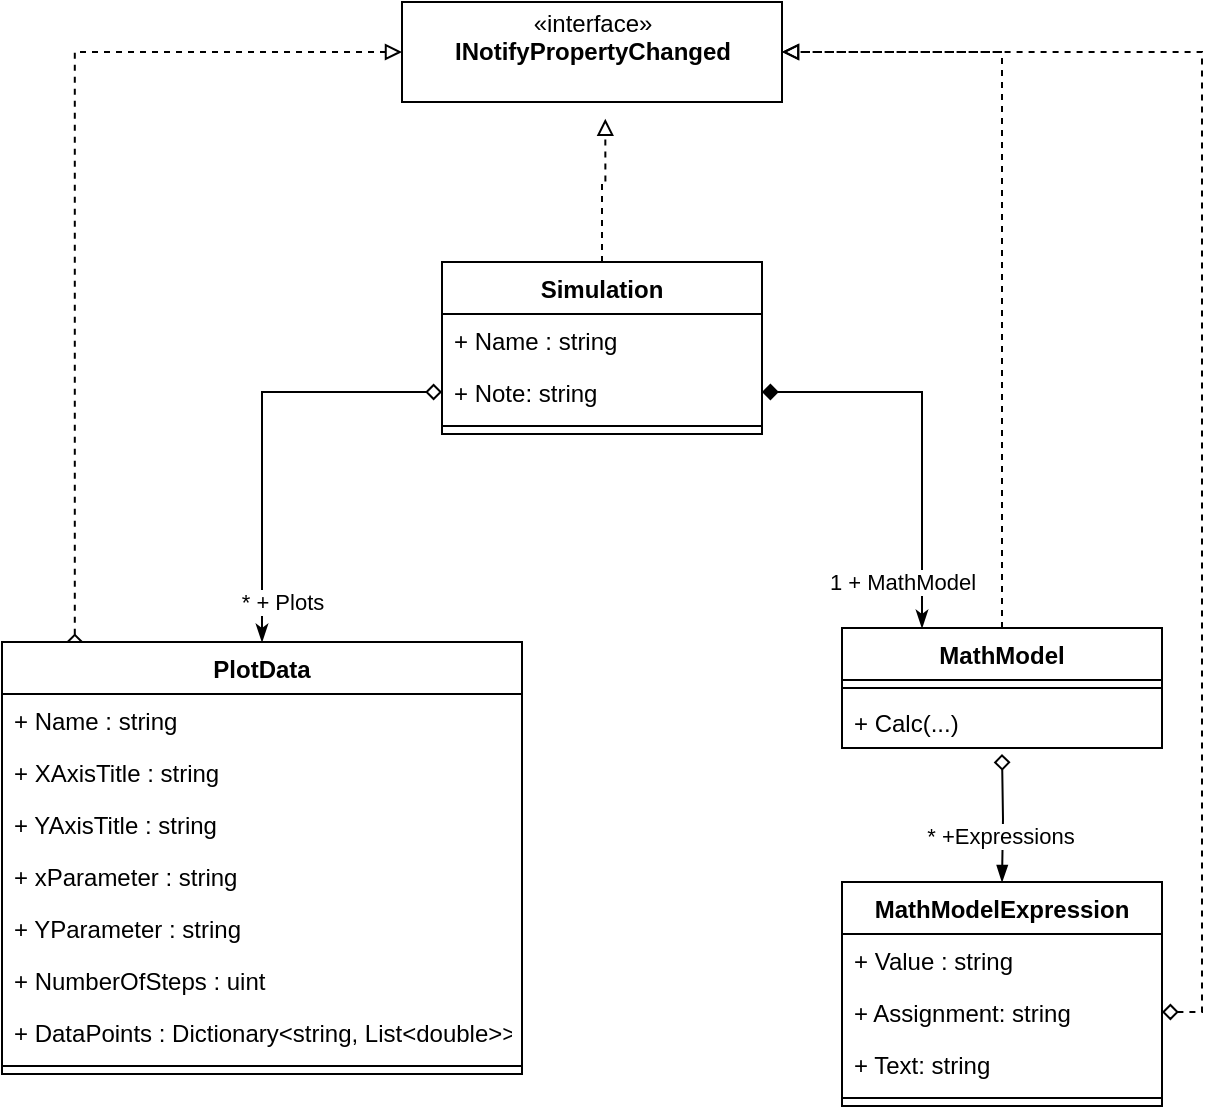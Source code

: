 <mxfile version="14.1.8" type="device" pages="2"><diagram id="C5RBs43oDa-KdzZeNtuy" name="Class Diagram MathModel"><mxGraphModel dx="652" dy="393" grid="1" gridSize="10" guides="1" tooltips="1" connect="1" arrows="1" fold="1" page="1" pageScale="1" pageWidth="1169" pageHeight="827" math="0" shadow="0"><root><mxCell id="WIyWlLk6GJQsqaUBKTNV-0"/><mxCell id="WIyWlLk6GJQsqaUBKTNV-1" parent="WIyWlLk6GJQsqaUBKTNV-0"/><mxCell id="z9XujFZbDLUOEMHp9Bc6-28" style="edgeStyle=orthogonalEdgeStyle;rounded=0;sketch=0;orthogonalLoop=1;jettySize=auto;html=1;shadow=0;startArrow=none;startFill=0;endArrow=block;endFill=0;dashed=1;entryX=1;entryY=0.5;entryDx=0;entryDy=0;exitX=0.5;exitY=0;exitDx=0;exitDy=0;" parent="WIyWlLk6GJQsqaUBKTNV-1" source="z9XujFZbDLUOEMHp9Bc6-0" target="z9XujFZbDLUOEMHp9Bc6-27" edge="1"><mxGeometry relative="1" as="geometry"><mxPoint x="820" y="270" as="sourcePoint"/></mxGeometry></mxCell><mxCell id="z9XujFZbDLUOEMHp9Bc6-29" style="rounded=0;sketch=0;orthogonalLoop=1;jettySize=auto;html=1;shadow=0;startArrow=diamond;startFill=0;endArrow=blockThin;endFill=1;entryX=0.5;entryY=0;entryDx=0;entryDy=0;edgeStyle=orthogonalEdgeStyle;" parent="WIyWlLk6GJQsqaUBKTNV-1" target="z9XujFZbDLUOEMHp9Bc6-4" edge="1"><mxGeometry relative="1" as="geometry"><mxPoint x="790" y="486" as="sourcePoint"/><mxPoint x="800" y="580" as="targetPoint"/></mxGeometry></mxCell><mxCell id="hHt7cgTnLvjZsqxeG2Ue-5" value="* +Expressions" style="edgeLabel;html=1;align=center;verticalAlign=middle;resizable=0;points=[];" vertex="1" connectable="0" parent="z9XujFZbDLUOEMHp9Bc6-29"><mxGeometry x="0.288" y="-1" relative="1" as="geometry"><mxPoint as="offset"/></mxGeometry></mxCell><mxCell id="z9XujFZbDLUOEMHp9Bc6-0" value="MathModel" style="swimlane;fontStyle=1;align=center;verticalAlign=top;childLayout=stackLayout;horizontal=1;startSize=26;horizontalStack=0;resizeParent=1;resizeParentMax=0;resizeLast=0;collapsible=1;marginBottom=0;" parent="WIyWlLk6GJQsqaUBKTNV-1" vertex="1"><mxGeometry x="710" y="423" width="160" height="60" as="geometry"/></mxCell><mxCell id="z9XujFZbDLUOEMHp9Bc6-2" value="" style="line;strokeWidth=1;fillColor=none;align=left;verticalAlign=middle;spacingTop=-1;spacingLeft=3;spacingRight=3;rotatable=0;labelPosition=right;points=[];portConstraint=eastwest;" parent="z9XujFZbDLUOEMHp9Bc6-0" vertex="1"><mxGeometry y="26" width="160" height="8" as="geometry"/></mxCell><mxCell id="z9XujFZbDLUOEMHp9Bc6-3" value="+ Calc(...)" style="text;strokeColor=none;fillColor=none;align=left;verticalAlign=top;spacingLeft=4;spacingRight=4;overflow=hidden;rotatable=0;points=[[0,0.5],[1,0.5]];portConstraint=eastwest;" parent="z9XujFZbDLUOEMHp9Bc6-0" vertex="1"><mxGeometry y="34" width="160" height="26" as="geometry"/></mxCell><mxCell id="hHt7cgTnLvjZsqxeG2Ue-4" style="edgeStyle=orthogonalEdgeStyle;rounded=0;orthogonalLoop=1;jettySize=auto;html=1;entryX=1;entryY=0.5;entryDx=0;entryDy=0;dashed=1;startArrow=diamond;startFill=0;endArrow=block;endFill=0;exitX=1;exitY=0.5;exitDx=0;exitDy=0;" edge="1" parent="WIyWlLk6GJQsqaUBKTNV-1" source="z9XujFZbDLUOEMHp9Bc6-5" target="z9XujFZbDLUOEMHp9Bc6-27"><mxGeometry relative="1" as="geometry"/></mxCell><mxCell id="z9XujFZbDLUOEMHp9Bc6-4" value="MathModelExpression" style="swimlane;fontStyle=1;align=center;verticalAlign=top;childLayout=stackLayout;horizontal=1;startSize=26;horizontalStack=0;resizeParent=1;resizeParentMax=0;resizeLast=0;collapsible=1;marginBottom=0;" parent="WIyWlLk6GJQsqaUBKTNV-1" vertex="1"><mxGeometry x="710" y="550" width="160" height="112" as="geometry"/></mxCell><mxCell id="XYw_rAjw2vk9Df0v5EG6-5" value="+ Value : string" style="text;strokeColor=none;fillColor=none;align=left;verticalAlign=top;spacingLeft=4;spacingRight=4;overflow=hidden;rotatable=0;points=[[0,0.5],[1,0.5]];portConstraint=eastwest;" parent="z9XujFZbDLUOEMHp9Bc6-4" vertex="1"><mxGeometry y="26" width="160" height="26" as="geometry"/></mxCell><mxCell id="z9XujFZbDLUOEMHp9Bc6-5" value="+ Assignment: string" style="text;strokeColor=none;fillColor=none;align=left;verticalAlign=top;spacingLeft=4;spacingRight=4;overflow=hidden;rotatable=0;points=[[0,0.5],[1,0.5]];portConstraint=eastwest;" parent="z9XujFZbDLUOEMHp9Bc6-4" vertex="1"><mxGeometry y="52" width="160" height="26" as="geometry"/></mxCell><mxCell id="EHW4iD2-MLpQvyG2LRDt-0" value="+ Text: string" style="text;strokeColor=none;fillColor=none;align=left;verticalAlign=top;spacingLeft=4;spacingRight=4;overflow=hidden;rotatable=0;points=[[0,0.5],[1,0.5]];portConstraint=eastwest;" parent="z9XujFZbDLUOEMHp9Bc6-4" vertex="1"><mxGeometry y="78" width="160" height="26" as="geometry"/></mxCell><mxCell id="z9XujFZbDLUOEMHp9Bc6-6" value="" style="line;strokeWidth=1;fillColor=none;align=left;verticalAlign=middle;spacingTop=-1;spacingLeft=3;spacingRight=3;rotatable=0;labelPosition=right;points=[];portConstraint=eastwest;" parent="z9XujFZbDLUOEMHp9Bc6-4" vertex="1"><mxGeometry y="104" width="160" height="8" as="geometry"/></mxCell><mxCell id="z9XujFZbDLUOEMHp9Bc6-27" value="«interface»&lt;br&gt;&lt;b&gt;INotifyPropertyChanged&lt;br&gt;&lt;br&gt;&lt;/b&gt;" style="html=1;" parent="WIyWlLk6GJQsqaUBKTNV-1" vertex="1"><mxGeometry x="490" y="110" width="190" height="50" as="geometry"/></mxCell><mxCell id="EHW4iD2-MLpQvyG2LRDt-16" style="edgeStyle=orthogonalEdgeStyle;rounded=0;orthogonalLoop=1;jettySize=auto;html=1;entryX=0.25;entryY=0;entryDx=0;entryDy=0;startArrow=diamond;startFill=1;endArrow=classicThin;endFill=1;exitX=1;exitY=0.5;exitDx=0;exitDy=0;" parent="WIyWlLk6GJQsqaUBKTNV-1" source="EHW4iD2-MLpQvyG2LRDt-5" target="z9XujFZbDLUOEMHp9Bc6-0" edge="1"><mxGeometry relative="1" as="geometry"/></mxCell><mxCell id="EHW4iD2-MLpQvyG2LRDt-17" value="1 + MathModel" style="edgeLabel;html=1;align=center;verticalAlign=middle;resizable=0;points=[];" parent="EHW4iD2-MLpQvyG2LRDt-16" vertex="1" connectable="0"><mxGeometry x="0.895" relative="1" as="geometry"><mxPoint x="-10" y="-12.5" as="offset"/></mxGeometry></mxCell><mxCell id="hHt7cgTnLvjZsqxeG2Ue-0" style="edgeStyle=orthogonalEdgeStyle;rounded=0;orthogonalLoop=1;jettySize=auto;html=1;entryX=0.535;entryY=1.167;entryDx=0;entryDy=0;dashed=1;endArrow=block;endFill=0;entryPerimeter=0;" edge="1" parent="WIyWlLk6GJQsqaUBKTNV-1" source="EHW4iD2-MLpQvyG2LRDt-1" target="z9XujFZbDLUOEMHp9Bc6-27"><mxGeometry relative="1" as="geometry"/></mxCell><mxCell id="EHW4iD2-MLpQvyG2LRDt-1" value="Simulation" style="swimlane;fontStyle=1;align=center;verticalAlign=top;childLayout=stackLayout;horizontal=1;startSize=26;horizontalStack=0;resizeParent=1;resizeParentMax=0;resizeLast=0;collapsible=1;marginBottom=0;" parent="WIyWlLk6GJQsqaUBKTNV-1" vertex="1"><mxGeometry x="510" y="240" width="160" height="86" as="geometry"/></mxCell><mxCell id="EHW4iD2-MLpQvyG2LRDt-2" value="+ Name : string" style="text;strokeColor=none;fillColor=none;align=left;verticalAlign=top;spacingLeft=4;spacingRight=4;overflow=hidden;rotatable=0;points=[[0,0.5],[1,0.5]];portConstraint=eastwest;" parent="EHW4iD2-MLpQvyG2LRDt-1" vertex="1"><mxGeometry y="26" width="160" height="26" as="geometry"/></mxCell><mxCell id="EHW4iD2-MLpQvyG2LRDt-5" value="+ Note: string" style="text;strokeColor=none;fillColor=none;align=left;verticalAlign=top;spacingLeft=4;spacingRight=4;overflow=hidden;rotatable=0;points=[[0,0.5],[1,0.5]];portConstraint=eastwest;" parent="EHW4iD2-MLpQvyG2LRDt-1" vertex="1"><mxGeometry y="52" width="160" height="26" as="geometry"/></mxCell><mxCell id="EHW4iD2-MLpQvyG2LRDt-3" value="" style="line;strokeWidth=1;fillColor=none;align=left;verticalAlign=middle;spacingTop=-1;spacingLeft=3;spacingRight=3;rotatable=0;labelPosition=right;points=[];portConstraint=eastwest;" parent="EHW4iD2-MLpQvyG2LRDt-1" vertex="1"><mxGeometry y="78" width="160" height="8" as="geometry"/></mxCell><mxCell id="hHt7cgTnLvjZsqxeG2Ue-3" style="edgeStyle=orthogonalEdgeStyle;rounded=0;orthogonalLoop=1;jettySize=auto;html=1;entryX=0;entryY=0.5;entryDx=0;entryDy=0;dashed=1;startArrow=diamond;startFill=0;endArrow=block;endFill=0;exitX=0.14;exitY=0.019;exitDx=0;exitDy=0;exitPerimeter=0;" edge="1" parent="WIyWlLk6GJQsqaUBKTNV-1" source="EHW4iD2-MLpQvyG2LRDt-10" target="z9XujFZbDLUOEMHp9Bc6-27"><mxGeometry relative="1" as="geometry"/></mxCell><mxCell id="EHW4iD2-MLpQvyG2LRDt-10" value="PlotData" style="swimlane;fontStyle=1;align=center;verticalAlign=top;childLayout=stackLayout;horizontal=1;startSize=26;horizontalStack=0;resizeParent=1;resizeParentMax=0;resizeLast=0;collapsible=1;marginBottom=0;" parent="WIyWlLk6GJQsqaUBKTNV-1" vertex="1"><mxGeometry x="290" y="430" width="260" height="216" as="geometry"/></mxCell><mxCell id="EHW4iD2-MLpQvyG2LRDt-11" value="+ Name : string" style="text;strokeColor=none;fillColor=none;align=left;verticalAlign=top;spacingLeft=4;spacingRight=4;overflow=hidden;rotatable=0;points=[[0,0.5],[1,0.5]];portConstraint=eastwest;" parent="EHW4iD2-MLpQvyG2LRDt-10" vertex="1"><mxGeometry y="26" width="260" height="26" as="geometry"/></mxCell><mxCell id="EHW4iD2-MLpQvyG2LRDt-21" value="+ XAxisTitle : string" style="text;strokeColor=none;fillColor=none;align=left;verticalAlign=top;spacingLeft=4;spacingRight=4;overflow=hidden;rotatable=0;points=[[0,0.5],[1,0.5]];portConstraint=eastwest;" parent="EHW4iD2-MLpQvyG2LRDt-10" vertex="1"><mxGeometry y="52" width="260" height="26" as="geometry"/></mxCell><mxCell id="EHW4iD2-MLpQvyG2LRDt-23" value="+ YAxisTitle : string&#10;" style="text;strokeColor=none;fillColor=none;align=left;verticalAlign=top;spacingLeft=4;spacingRight=4;overflow=hidden;rotatable=0;points=[[0,0.5],[1,0.5]];portConstraint=eastwest;" parent="EHW4iD2-MLpQvyG2LRDt-10" vertex="1"><mxGeometry y="78" width="260" height="26" as="geometry"/></mxCell><mxCell id="EHW4iD2-MLpQvyG2LRDt-24" value="+ xParameter : string&#10;" style="text;strokeColor=none;fillColor=none;align=left;verticalAlign=top;spacingLeft=4;spacingRight=4;overflow=hidden;rotatable=0;points=[[0,0.5],[1,0.5]];portConstraint=eastwest;" parent="EHW4iD2-MLpQvyG2LRDt-10" vertex="1"><mxGeometry y="104" width="260" height="26" as="geometry"/></mxCell><mxCell id="EHW4iD2-MLpQvyG2LRDt-22" value="+ YParameter : string" style="text;strokeColor=none;fillColor=none;align=left;verticalAlign=top;spacingLeft=4;spacingRight=4;overflow=hidden;rotatable=0;points=[[0,0.5],[1,0.5]];portConstraint=eastwest;" parent="EHW4iD2-MLpQvyG2LRDt-10" vertex="1"><mxGeometry y="130" width="260" height="26" as="geometry"/></mxCell><mxCell id="EHW4iD2-MLpQvyG2LRDt-26" value="+ NumberOfSteps : uint" style="text;strokeColor=none;fillColor=none;align=left;verticalAlign=top;spacingLeft=4;spacingRight=4;overflow=hidden;rotatable=0;points=[[0,0.5],[1,0.5]];portConstraint=eastwest;" parent="EHW4iD2-MLpQvyG2LRDt-10" vertex="1"><mxGeometry y="156" width="260" height="26" as="geometry"/></mxCell><mxCell id="EHW4iD2-MLpQvyG2LRDt-25" value="+ DataPoints : Dictionary&lt;string, List&lt;double&gt;&gt;" style="text;strokeColor=none;fillColor=none;align=left;verticalAlign=top;spacingLeft=4;spacingRight=4;overflow=hidden;rotatable=0;points=[[0,0.5],[1,0.5]];portConstraint=eastwest;" parent="EHW4iD2-MLpQvyG2LRDt-10" vertex="1"><mxGeometry y="182" width="260" height="26" as="geometry"/></mxCell><mxCell id="EHW4iD2-MLpQvyG2LRDt-12" value="" style="line;strokeWidth=1;fillColor=none;align=left;verticalAlign=middle;spacingTop=-1;spacingLeft=3;spacingRight=3;rotatable=0;labelPosition=right;points=[];portConstraint=eastwest;" parent="EHW4iD2-MLpQvyG2LRDt-10" vertex="1"><mxGeometry y="208" width="260" height="8" as="geometry"/></mxCell><mxCell id="EHW4iD2-MLpQvyG2LRDt-14" style="edgeStyle=orthogonalEdgeStyle;rounded=0;orthogonalLoop=1;jettySize=auto;html=1;entryX=0.5;entryY=0;entryDx=0;entryDy=0;startArrow=diamond;startFill=0;endArrow=classicThin;endFill=1;" parent="WIyWlLk6GJQsqaUBKTNV-1" source="EHW4iD2-MLpQvyG2LRDt-5" target="EHW4iD2-MLpQvyG2LRDt-10" edge="1"><mxGeometry relative="1" as="geometry"/></mxCell><mxCell id="EHW4iD2-MLpQvyG2LRDt-15" value="* + Plots" style="edgeLabel;html=1;align=center;verticalAlign=middle;resizable=0;points=[];" parent="EHW4iD2-MLpQvyG2LRDt-14" vertex="1" connectable="0"><mxGeometry x="0.768" y="-5" relative="1" as="geometry"><mxPoint x="15" y="5" as="offset"/></mxGeometry></mxCell></root></mxGraphModel></diagram><diagram id="UMUmMFJ79q-6UrFbVlDO" name="Class Diagramm Simulation"><mxGraphModel dx="1088" dy="889" grid="1" gridSize="10" guides="1" tooltips="1" connect="1" arrows="1" fold="1" page="1" pageScale="1" pageWidth="1169" pageHeight="827" math="0" shadow="0"><root><mxCell id="9IzrStsXcPTuIeDsPdh4-0"/><mxCell id="9IzrStsXcPTuIeDsPdh4-1" parent="9IzrStsXcPTuIeDsPdh4-0"/><mxCell id="9IzrStsXcPTuIeDsPdh4-2" value="Simulation" style="swimlane;fontStyle=1;align=center;verticalAlign=top;childLayout=stackLayout;horizontal=1;startSize=26;horizontalStack=0;resizeParent=1;resizeParentMax=0;resizeLast=0;collapsible=1;marginBottom=0;" vertex="1" parent="9IzrStsXcPTuIeDsPdh4-1"><mxGeometry x="350" y="280" width="160" height="86" as="geometry"/></mxCell><mxCell id="9IzrStsXcPTuIeDsPdh4-3" value="+ field: type" style="text;strokeColor=none;fillColor=none;align=left;verticalAlign=top;spacingLeft=4;spacingRight=4;overflow=hidden;rotatable=0;points=[[0,0.5],[1,0.5]];portConstraint=eastwest;" vertex="1" parent="9IzrStsXcPTuIeDsPdh4-2"><mxGeometry y="26" width="160" height="26" as="geometry"/></mxCell><mxCell id="9IzrStsXcPTuIeDsPdh4-4" value="" style="line;strokeWidth=1;fillColor=none;align=left;verticalAlign=middle;spacingTop=-1;spacingLeft=3;spacingRight=3;rotatable=0;labelPosition=right;points=[];portConstraint=eastwest;" vertex="1" parent="9IzrStsXcPTuIeDsPdh4-2"><mxGeometry y="52" width="160" height="8" as="geometry"/></mxCell><mxCell id="9IzrStsXcPTuIeDsPdh4-5" value="+ method(type): type" style="text;strokeColor=none;fillColor=none;align=left;verticalAlign=top;spacingLeft=4;spacingRight=4;overflow=hidden;rotatable=0;points=[[0,0.5],[1,0.5]];portConstraint=eastwest;" vertex="1" parent="9IzrStsXcPTuIeDsPdh4-2"><mxGeometry y="60" width="160" height="26" as="geometry"/></mxCell></root></mxGraphModel></diagram></mxfile>